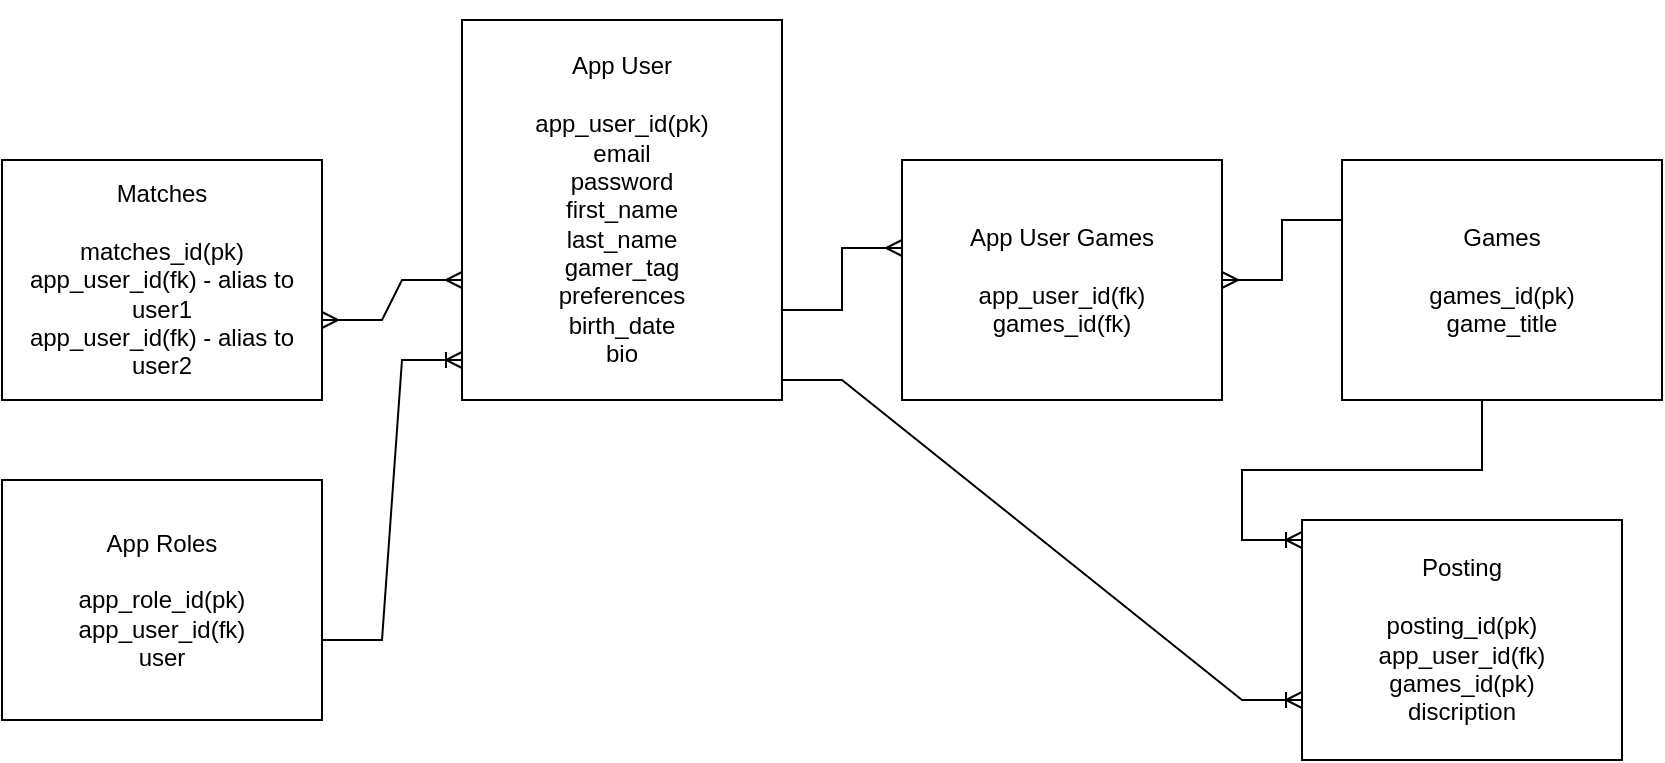 <mxfile version="21.3.4" type="device">
  <diagram name="Page-1" id="XJ1ZkM-qjGJ42IzvbAsi">
    <mxGraphModel dx="936" dy="547" grid="1" gridSize="10" guides="1" tooltips="1" connect="1" arrows="1" fold="1" page="1" pageScale="1" pageWidth="850" pageHeight="1100" math="0" shadow="0">
      <root>
        <mxCell id="0" />
        <mxCell id="1" parent="0" />
        <mxCell id="8MtfA58x22x18pHc_ZFs-1" value="&lt;span id=&quot;docs-internal-guid-e8bd23b9-7fff-a295-cead-702f7f2e3db3&quot;&gt;&lt;/span&gt;&lt;span id=&quot;docs-internal-guid-e8bd23b9-7fff-a295-cead-702f7f2e3db3&quot;&gt;&lt;/span&gt;" style="text;html=1;align=center;verticalAlign=middle;resizable=0;points=[];autosize=1;strokeColor=none;fillColor=none;" vertex="1" parent="1">
          <mxGeometry x="220" y="40" width="20" height="10" as="geometry" />
        </mxCell>
        <mxCell id="8MtfA58x22x18pHc_ZFs-10" value="App User&lt;br&gt;&lt;br&gt;app_user_id(pk)&lt;br&gt;&lt;div style=&quot;&quot;&gt;email&lt;/div&gt;&lt;div style=&quot;&quot;&gt;password&lt;/div&gt;&lt;div style=&quot;&quot;&gt;&lt;div&gt;first_name&lt;/div&gt;&lt;div&gt;last_name&lt;/div&gt;&lt;div&gt;gamer_tag&lt;/div&gt;&lt;div&gt;preferences&lt;/div&gt;&lt;/div&gt;&lt;div style=&quot;&quot;&gt;birth_date&lt;/div&gt;&lt;div style=&quot;&quot;&gt;bio&lt;/div&gt;" style="rounded=0;whiteSpace=wrap;html=1;align=center;" vertex="1" parent="1">
          <mxGeometry x="240" y="50" width="160" height="190" as="geometry" />
        </mxCell>
        <mxCell id="8MtfA58x22x18pHc_ZFs-12" value="Games&lt;br&gt;&lt;br&gt;games_id(pk)&lt;br&gt;game_title" style="rounded=0;whiteSpace=wrap;html=1;" vertex="1" parent="1">
          <mxGeometry x="680" y="120" width="160" height="120" as="geometry" />
        </mxCell>
        <mxCell id="8MtfA58x22x18pHc_ZFs-13" value="App User Games&lt;br&gt;&lt;br&gt;app_user_id(fk)&lt;br&gt;games_id(fk)" style="rounded=0;whiteSpace=wrap;html=1;" vertex="1" parent="1">
          <mxGeometry x="460" y="120" width="160" height="120" as="geometry" />
        </mxCell>
        <mxCell id="8MtfA58x22x18pHc_ZFs-36" value="Matches&lt;br&gt;&lt;br&gt;matches_id(pk)&lt;br&gt;app_user_id(fk) - alias to user1&lt;br&gt;app_user_id(fk) - alias to user2" style="rounded=0;whiteSpace=wrap;html=1;" vertex="1" parent="1">
          <mxGeometry x="10" y="120" width="160" height="120" as="geometry" />
        </mxCell>
        <mxCell id="8MtfA58x22x18pHc_ZFs-37" value="" style="edgeStyle=entityRelationEdgeStyle;fontSize=12;html=1;endArrow=ERmany;startArrow=ERmany;rounded=0;" edge="1" parent="1">
          <mxGeometry width="100" height="100" relative="1" as="geometry">
            <mxPoint x="170" y="200" as="sourcePoint" />
            <mxPoint x="240" y="180" as="targetPoint" />
          </mxGeometry>
        </mxCell>
        <mxCell id="8MtfA58x22x18pHc_ZFs-38" value="App Roles&lt;br&gt;&lt;br&gt;app_role_id(pk)&lt;br&gt;app_user_id(fk)&lt;br&gt;user" style="rounded=0;whiteSpace=wrap;html=1;" vertex="1" parent="1">
          <mxGeometry x="10" y="280" width="160" height="120" as="geometry" />
        </mxCell>
        <mxCell id="8MtfA58x22x18pHc_ZFs-39" value="" style="edgeStyle=entityRelationEdgeStyle;fontSize=12;html=1;endArrow=ERoneToMany;rounded=0;" edge="1" parent="1">
          <mxGeometry width="100" height="100" relative="1" as="geometry">
            <mxPoint x="170" y="360" as="sourcePoint" />
            <mxPoint x="240" y="220" as="targetPoint" />
          </mxGeometry>
        </mxCell>
        <mxCell id="8MtfA58x22x18pHc_ZFs-40" value="Posting&lt;br&gt;&lt;br&gt;posting_id(pk)&lt;br&gt;app_user_id(fk)&lt;br&gt;games_id(pk)&lt;br&gt;discription" style="rounded=0;whiteSpace=wrap;html=1;" vertex="1" parent="1">
          <mxGeometry x="660" y="300" width="160" height="120" as="geometry" />
        </mxCell>
        <mxCell id="8MtfA58x22x18pHc_ZFs-41" value="" style="edgeStyle=entityRelationEdgeStyle;fontSize=12;html=1;endArrow=ERoneToMany;rounded=0;exitX=0.25;exitY=1;exitDx=0;exitDy=0;" edge="1" parent="1" source="8MtfA58x22x18pHc_ZFs-12">
          <mxGeometry width="100" height="100" relative="1" as="geometry">
            <mxPoint x="580" y="390" as="sourcePoint" />
            <mxPoint x="660" y="310" as="targetPoint" />
          </mxGeometry>
        </mxCell>
        <mxCell id="8MtfA58x22x18pHc_ZFs-43" value="" style="edgeStyle=entityRelationEdgeStyle;fontSize=12;html=1;endArrow=ERoneToMany;rounded=0;entryX=0;entryY=0.75;entryDx=0;entryDy=0;" edge="1" parent="1" target="8MtfA58x22x18pHc_ZFs-40">
          <mxGeometry width="100" height="100" relative="1" as="geometry">
            <mxPoint x="400" y="230" as="sourcePoint" />
            <mxPoint x="500" y="120" as="targetPoint" />
          </mxGeometry>
        </mxCell>
        <mxCell id="8MtfA58x22x18pHc_ZFs-44" value="" style="edgeStyle=entityRelationEdgeStyle;fontSize=12;html=1;endArrow=ERmany;rounded=0;" edge="1" parent="1">
          <mxGeometry width="100" height="100" relative="1" as="geometry">
            <mxPoint x="400" y="195" as="sourcePoint" />
            <mxPoint x="460" y="164" as="targetPoint" />
          </mxGeometry>
        </mxCell>
        <mxCell id="8MtfA58x22x18pHc_ZFs-45" value="" style="edgeStyle=entityRelationEdgeStyle;fontSize=12;html=1;endArrow=ERmany;rounded=0;exitX=0;exitY=0.25;exitDx=0;exitDy=0;entryX=1;entryY=0.5;entryDx=0;entryDy=0;" edge="1" parent="1" source="8MtfA58x22x18pHc_ZFs-12" target="8MtfA58x22x18pHc_ZFs-13">
          <mxGeometry width="100" height="100" relative="1" as="geometry">
            <mxPoint x="650" y="195" as="sourcePoint" />
            <mxPoint x="550" y="95" as="targetPoint" />
          </mxGeometry>
        </mxCell>
      </root>
    </mxGraphModel>
  </diagram>
</mxfile>
